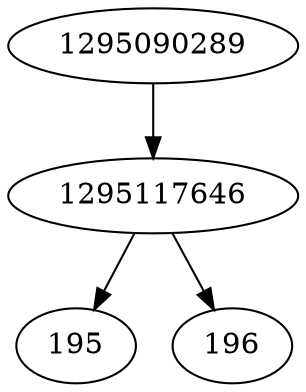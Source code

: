 strict digraph  {
1295090289;
195;
196;
1295117646;
1295090289 -> 1295117646;
1295117646 -> 195;
1295117646 -> 196;
}
